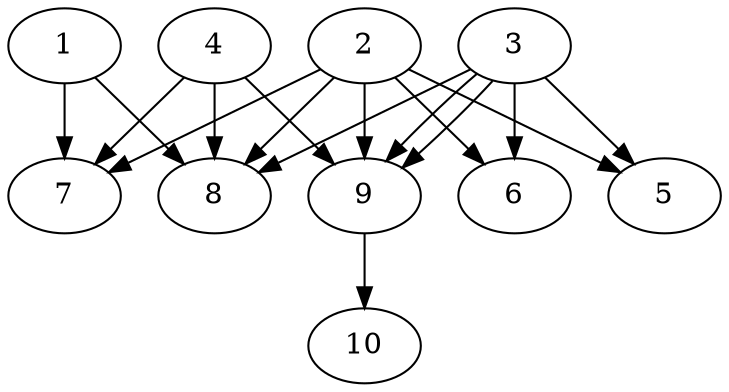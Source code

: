 // DAG automatically generated by daggen at Thu Oct  3 13:58:06 2019
// ./daggen --dot -n 10 --ccr 0.4 --fat 0.7 --regular 0.9 --density 0.9 --mindata 5242880 --maxdata 52428800 
digraph G {
  1 [size="64448000", alpha="0.13", expect_size="25779200"] 
  1 -> 7 [size ="25779200"]
  1 -> 8 [size ="25779200"]
  2 [size="73310720", alpha="0.17", expect_size="29324288"] 
  2 -> 5 [size ="29324288"]
  2 -> 6 [size ="29324288"]
  2 -> 7 [size ="29324288"]
  2 -> 8 [size ="29324288"]
  2 -> 9 [size ="29324288"]
  3 [size="51361280", alpha="0.07", expect_size="20544512"] 
  3 -> 5 [size ="20544512"]
  3 -> 6 [size ="20544512"]
  3 -> 8 [size ="20544512"]
  3 -> 9 [size ="20544512"]
  3 -> 9 [size ="20544512"]
  4 [size="104729600", alpha="0.16", expect_size="41891840"] 
  4 -> 7 [size ="41891840"]
  4 -> 8 [size ="41891840"]
  4 -> 9 [size ="41891840"]
  5 [size="89684480", alpha="0.17", expect_size="35873792"] 
  6 [size="58577920", alpha="0.17", expect_size="23431168"] 
  7 [size="111201280", alpha="0.14", expect_size="44480512"] 
  8 [size="23779840", alpha="0.02", expect_size="9511936"] 
  9 [size="126520320", alpha="0.18", expect_size="50608128"] 
  9 -> 10 [size ="50608128"]
  10 [size="79790080", alpha="0.15", expect_size="31916032"] 
}
